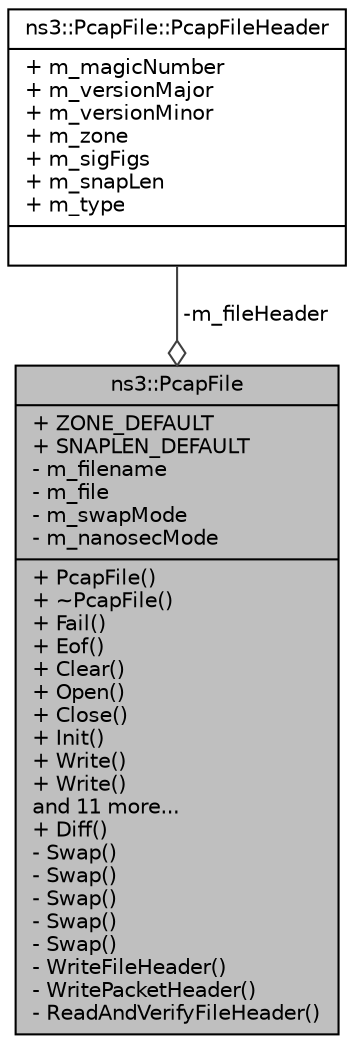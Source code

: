 digraph "ns3::PcapFile"
{
  edge [fontname="Helvetica",fontsize="10",labelfontname="Helvetica",labelfontsize="10"];
  node [fontname="Helvetica",fontsize="10",shape=record];
  Node1 [label="{ns3::PcapFile\n|+ ZONE_DEFAULT\l+ SNAPLEN_DEFAULT\l- m_filename\l- m_file\l- m_swapMode\l- m_nanosecMode\l|+ PcapFile()\l+ ~PcapFile()\l+ Fail()\l+ Eof()\l+ Clear()\l+ Open()\l+ Close()\l+ Init()\l+ Write()\l+ Write()\land 11 more...\l+ Diff()\l- Swap()\l- Swap()\l- Swap()\l- Swap()\l- Swap()\l- WriteFileHeader()\l- WritePacketHeader()\l- ReadAndVerifyFileHeader()\l}",height=0.2,width=0.4,color="black", fillcolor="grey75", style="filled", fontcolor="black"];
  Node2 -> Node1 [color="grey25",fontsize="10",style="solid",label=" -m_fileHeader" ,arrowhead="odiamond"];
  Node2 [label="{ns3::PcapFile::PcapFileHeader\n|+ m_magicNumber\l+ m_versionMajor\l+ m_versionMinor\l+ m_zone\l+ m_sigFigs\l+ m_snapLen\l+ m_type\l|}",height=0.2,width=0.4,color="black", fillcolor="white", style="filled",URL="$de/d9d/structns3_1_1PcapFile_1_1PcapFileHeader.html",tooltip="Pcap file header. "];
}
